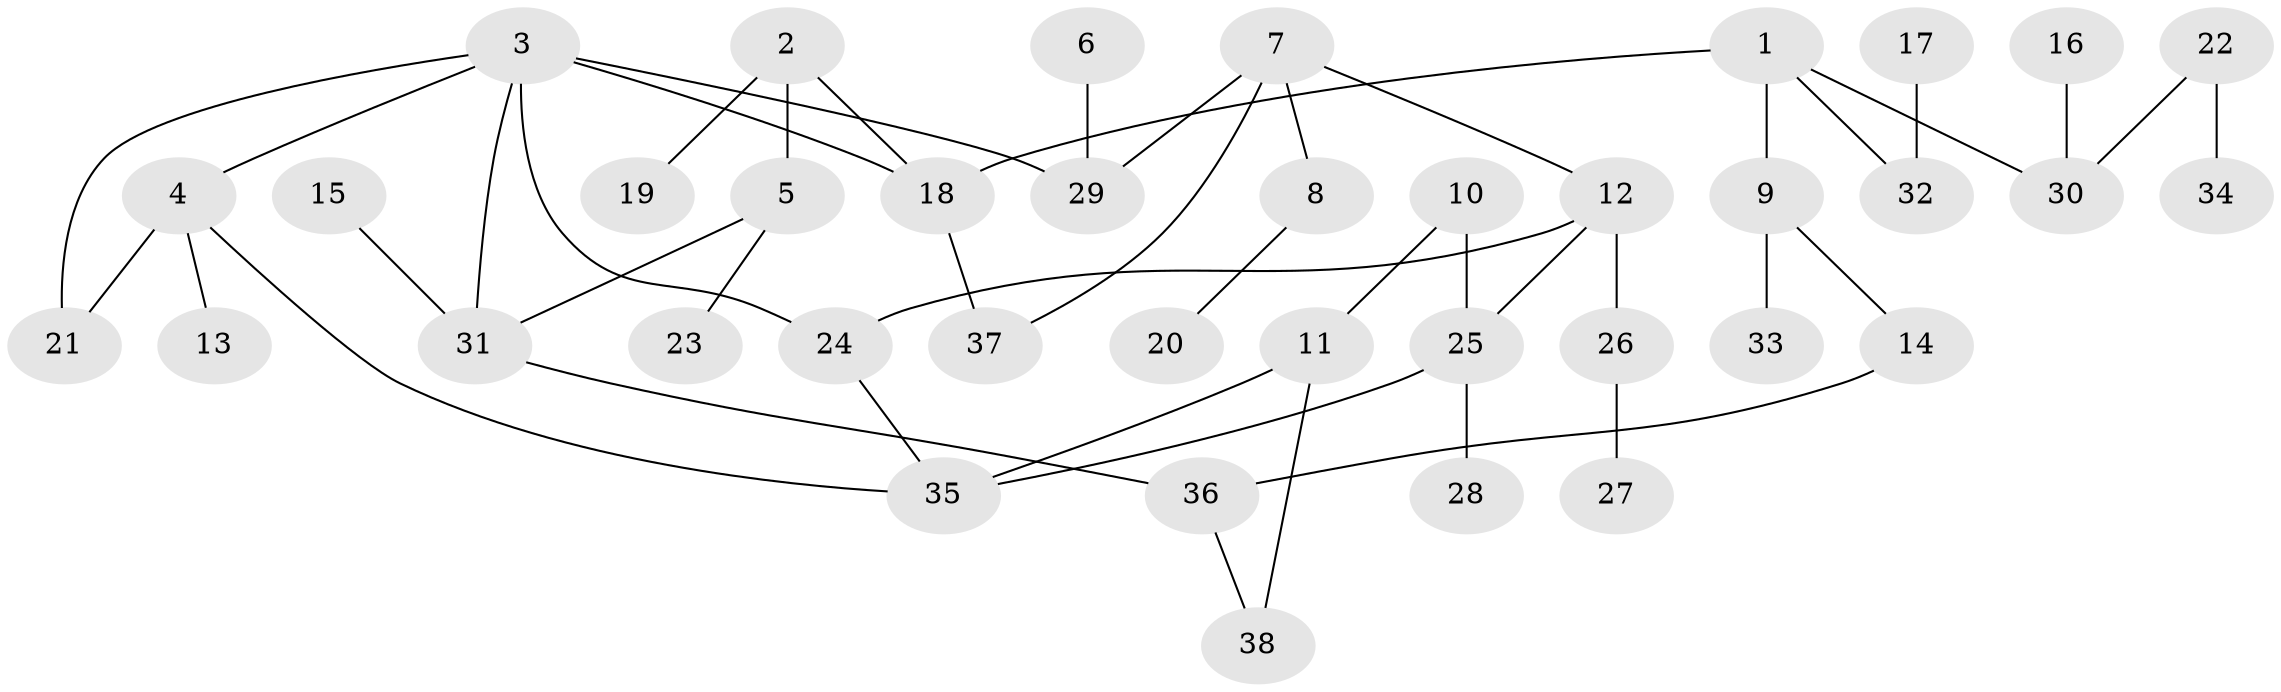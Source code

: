 // original degree distribution, {5: 0.02666666666666667, 4: 0.10666666666666667, 3: 0.21333333333333335, 2: 0.29333333333333333, 1: 0.3333333333333333, 6: 0.013333333333333334, 7: 0.013333333333333334}
// Generated by graph-tools (version 1.1) at 2025/01/03/09/25 03:01:04]
// undirected, 38 vertices, 46 edges
graph export_dot {
graph [start="1"]
  node [color=gray90,style=filled];
  1;
  2;
  3;
  4;
  5;
  6;
  7;
  8;
  9;
  10;
  11;
  12;
  13;
  14;
  15;
  16;
  17;
  18;
  19;
  20;
  21;
  22;
  23;
  24;
  25;
  26;
  27;
  28;
  29;
  30;
  31;
  32;
  33;
  34;
  35;
  36;
  37;
  38;
  1 -- 9 [weight=1.0];
  1 -- 18 [weight=1.0];
  1 -- 30 [weight=1.0];
  1 -- 32 [weight=1.0];
  2 -- 5 [weight=1.0];
  2 -- 18 [weight=1.0];
  2 -- 19 [weight=1.0];
  3 -- 4 [weight=1.0];
  3 -- 18 [weight=1.0];
  3 -- 21 [weight=1.0];
  3 -- 24 [weight=2.0];
  3 -- 29 [weight=1.0];
  3 -- 31 [weight=1.0];
  4 -- 13 [weight=1.0];
  4 -- 21 [weight=1.0];
  4 -- 35 [weight=1.0];
  5 -- 23 [weight=1.0];
  5 -- 31 [weight=1.0];
  6 -- 29 [weight=1.0];
  7 -- 8 [weight=1.0];
  7 -- 12 [weight=1.0];
  7 -- 29 [weight=1.0];
  7 -- 37 [weight=1.0];
  8 -- 20 [weight=1.0];
  9 -- 14 [weight=1.0];
  9 -- 33 [weight=1.0];
  10 -- 11 [weight=1.0];
  10 -- 25 [weight=1.0];
  11 -- 35 [weight=1.0];
  11 -- 38 [weight=1.0];
  12 -- 24 [weight=1.0];
  12 -- 25 [weight=1.0];
  12 -- 26 [weight=1.0];
  14 -- 36 [weight=1.0];
  15 -- 31 [weight=1.0];
  16 -- 30 [weight=1.0];
  17 -- 32 [weight=1.0];
  18 -- 37 [weight=2.0];
  22 -- 30 [weight=1.0];
  22 -- 34 [weight=1.0];
  24 -- 35 [weight=1.0];
  25 -- 28 [weight=1.0];
  25 -- 35 [weight=1.0];
  26 -- 27 [weight=1.0];
  31 -- 36 [weight=1.0];
  36 -- 38 [weight=1.0];
}
